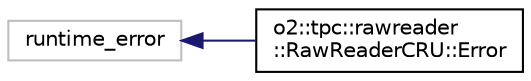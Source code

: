 digraph "Graphical Class Hierarchy"
{
 // INTERACTIVE_SVG=YES
  bgcolor="transparent";
  edge [fontname="Helvetica",fontsize="10",labelfontname="Helvetica",labelfontsize="10"];
  node [fontname="Helvetica",fontsize="10",shape=record];
  rankdir="LR";
  Node664 [label="runtime_error",height=0.2,width=0.4,color="grey75"];
  Node664 -> Node0 [dir="back",color="midnightblue",fontsize="10",style="solid",fontname="Helvetica"];
  Node0 [label="o2::tpc::rawreader\l::RawReaderCRU::Error",height=0.2,width=0.4,color="black",URL="$d7/d19/classo2_1_1tpc_1_1rawreader_1_1RawReaderCRU_1_1Error.html"];
}
